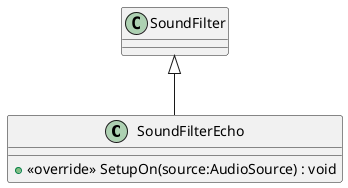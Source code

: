@startuml
class SoundFilterEcho {
    + <<override>> SetupOn(source:AudioSource) : void
}
SoundFilter <|-- SoundFilterEcho
@enduml
